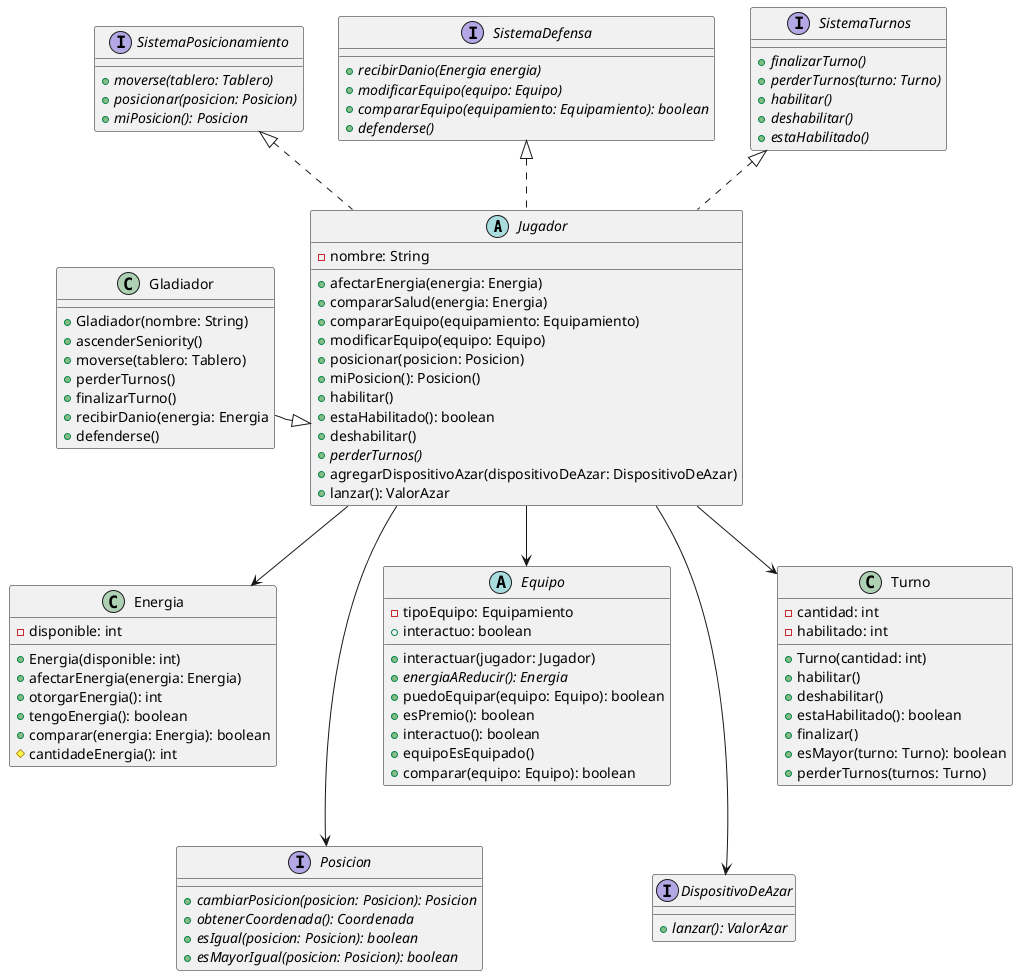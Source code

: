@startuml Jugador

abstract class Jugador{
    -nombre: String
    +afectarEnergia(energia: Energia)
    +compararSalud(energia: Energia)
    +compararEquipo(equipamiento: Equipamiento)
    +modificarEquipo(equipo: Equipo)
    +posicionar(posicion: Posicion)
    +miPosicion(): Posicion()
    +habilitar()
    +estaHabilitado(): boolean
    +deshabilitar()
    +{abstract}perderTurnos()
    +agregarDispositivoAzar(dispositivoDeAzar: DispositivoDeAzar)
    +lanzar(): ValorAzar
}


interface SistemaDefensa{
    +{abstract}recibirDanio(Energia energia)
    +{abstract}modificarEquipo(equipo: Equipo)
    +{abstract}compararEquipo(equipamiento: Equipamiento): boolean
    +{abstract}defenderse()
}

interface SistemaPosicionamiento{
    +{abstract}moverse(tablero: Tablero)
    +{abstract}posicionar(posicion: Posicion)
    +{abstract}miPosicion(): Posicion
}

interface SistemaTurnos{
    +{abstract}finalizarTurno()
    +{abstract}perderTurnos(turno: Turno)
    +{abstract}habilitar()
    +{abstract}deshabilitar()
    +{abstract}estaHabilitado()
}


class Energia{
    -disponible: int
    +Energia(disponible: int)
    +afectarEnergia(energia: Energia)
    +otorgarEnergia(): int
    +tengoEnergia(): boolean
    +comparar(energia: Energia): boolean
    #cantidadeEnergia(): int
}


interface Posicion{
    +{abstract}cambiarPosicion(posicion: Posicion): Posicion
    +{abstract}obtenerCoordenada(): Coordenada
    +{abstract}esIgual(posicion: Posicion): boolean
    +{abstract}esMayorIgual(posicion: Posicion): boolean
}


abstract class Equipo{
    -tipoEquipo: Equipamiento
    +interactuo: boolean
    +interactuar(jugador: Jugador)
    +{abstract}energiaAReducir(): Energia
    +puedoEquipar(equipo: Equipo): boolean
    +esPremio(): boolean
    +interactuo(): boolean
    +equipoEsEquipado()
    +comparar(equipo: Equipo): boolean
}


interface DispositivoDeAzar{
    +{abstract}lanzar(): ValorAzar
}


class Turno{
    -cantidad: int
    -habilitado: int
    +Turno(cantidad: int)
    +habilitar()
    +deshabilitar()
    +estaHabilitado(): boolean
    +finalizar()
    +esMayor(turno: Turno): boolean
    +perderTurnos(turnos: Turno)
}


class Gladiador{
    +Gladiador(nombre: String)
    +ascenderSeniority()
    +moverse(tablero: Tablero)
    +perderTurnos()
    +finalizarTurno()
    +recibirDanio(energia: Energia
    +defenderse()
}

SistemaDefensa <|.. Jugador
SistemaPosicionamiento <|.. Jugador
SistemaTurnos <|.. Jugador

SistemaPosicionamiento -[hidden]> SistemaDefensa


Gladiador --|> Jugador

Gladiador -[hidden]> Jugador


Jugador --> Energia
Jugador ---> Posicion
Jugador --> Equipo
Jugador ---> DispositivoDeAzar
Jugador --> Turno

@enduml